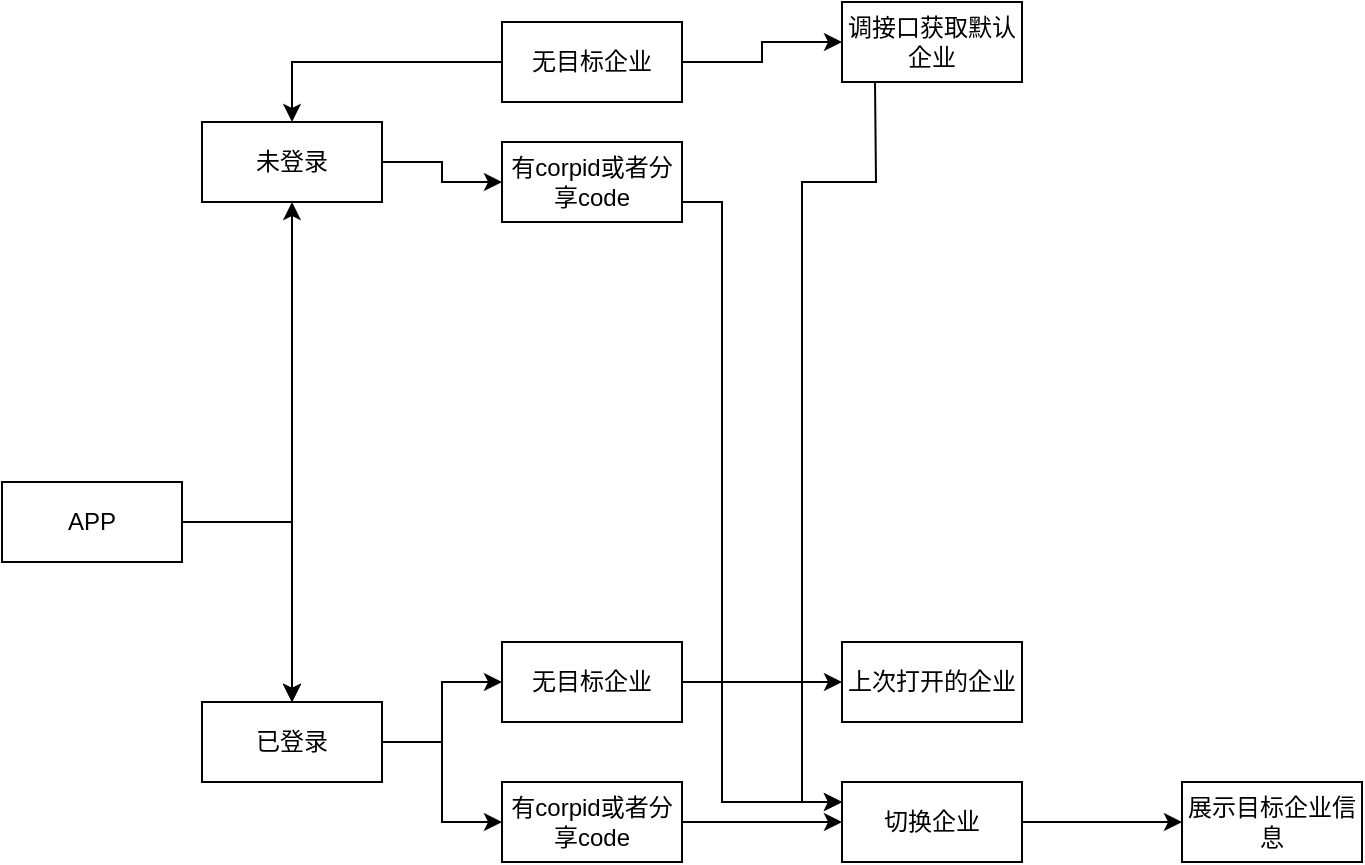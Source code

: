 <mxfile version="22.1.7" type="github">
  <diagram name="第 1 页" id="CyB_MUzlcBMw5WPOBaUJ">
    <mxGraphModel dx="1188" dy="626" grid="1" gridSize="10" guides="1" tooltips="1" connect="1" arrows="1" fold="1" page="1" pageScale="1" pageWidth="827" pageHeight="1169" math="0" shadow="0">
      <root>
        <mxCell id="0" />
        <mxCell id="1" parent="0" />
        <mxCell id="bUSSo5Cf8ad-M37H6iYF-4" value="" style="edgeStyle=orthogonalEdgeStyle;rounded=0;orthogonalLoop=1;jettySize=auto;html=1;" edge="1" parent="1" source="bUSSo5Cf8ad-M37H6iYF-2" target="bUSSo5Cf8ad-M37H6iYF-3">
          <mxGeometry relative="1" as="geometry" />
        </mxCell>
        <mxCell id="bUSSo5Cf8ad-M37H6iYF-5" value="" style="edgeStyle=orthogonalEdgeStyle;rounded=0;orthogonalLoop=1;jettySize=auto;html=1;" edge="1" parent="1" source="bUSSo5Cf8ad-M37H6iYF-2" target="bUSSo5Cf8ad-M37H6iYF-3">
          <mxGeometry relative="1" as="geometry" />
        </mxCell>
        <mxCell id="bUSSo5Cf8ad-M37H6iYF-6" value="" style="edgeStyle=orthogonalEdgeStyle;rounded=0;orthogonalLoop=1;jettySize=auto;html=1;" edge="1" parent="1" source="bUSSo5Cf8ad-M37H6iYF-2" target="bUSSo5Cf8ad-M37H6iYF-3">
          <mxGeometry relative="1" as="geometry" />
        </mxCell>
        <mxCell id="bUSSo5Cf8ad-M37H6iYF-11" value="" style="edgeStyle=orthogonalEdgeStyle;rounded=0;orthogonalLoop=1;jettySize=auto;html=1;" edge="1" parent="1" source="bUSSo5Cf8ad-M37H6iYF-2" target="bUSSo5Cf8ad-M37H6iYF-10">
          <mxGeometry relative="1" as="geometry" />
        </mxCell>
        <mxCell id="bUSSo5Cf8ad-M37H6iYF-2" value="APP" style="rounded=0;whiteSpace=wrap;html=1;" vertex="1" parent="1">
          <mxGeometry x="40" y="340" width="90" height="40" as="geometry" />
        </mxCell>
        <mxCell id="bUSSo5Cf8ad-M37H6iYF-21" value="" style="edgeStyle=orthogonalEdgeStyle;rounded=0;orthogonalLoop=1;jettySize=auto;html=1;" edge="1" parent="1" source="bUSSo5Cf8ad-M37H6iYF-3" target="bUSSo5Cf8ad-M37H6iYF-20">
          <mxGeometry relative="1" as="geometry" />
        </mxCell>
        <mxCell id="bUSSo5Cf8ad-M37H6iYF-23" value="" style="edgeStyle=orthogonalEdgeStyle;rounded=0;orthogonalLoop=1;jettySize=auto;html=1;" edge="1" parent="1" source="bUSSo5Cf8ad-M37H6iYF-3" target="bUSSo5Cf8ad-M37H6iYF-22">
          <mxGeometry relative="1" as="geometry" />
        </mxCell>
        <mxCell id="bUSSo5Cf8ad-M37H6iYF-3" value="已登录" style="rounded=0;whiteSpace=wrap;html=1;" vertex="1" parent="1">
          <mxGeometry x="140" y="450" width="90" height="40" as="geometry" />
        </mxCell>
        <mxCell id="bUSSo5Cf8ad-M37H6iYF-13" value="" style="edgeStyle=orthogonalEdgeStyle;rounded=0;orthogonalLoop=1;jettySize=auto;html=1;" edge="1" parent="1" source="bUSSo5Cf8ad-M37H6iYF-10" target="bUSSo5Cf8ad-M37H6iYF-12">
          <mxGeometry relative="1" as="geometry" />
        </mxCell>
        <mxCell id="bUSSo5Cf8ad-M37H6iYF-10" value="未登录" style="rounded=0;whiteSpace=wrap;html=1;" vertex="1" parent="1">
          <mxGeometry x="140" y="160" width="90" height="40" as="geometry" />
        </mxCell>
        <mxCell id="bUSSo5Cf8ad-M37H6iYF-41" style="edgeStyle=none;rounded=0;orthogonalLoop=1;jettySize=auto;html=1;exitX=1;exitY=0.75;exitDx=0;exitDy=0;" edge="1" parent="1" source="bUSSo5Cf8ad-M37H6iYF-12">
          <mxGeometry relative="1" as="geometry">
            <mxPoint x="460" y="500" as="targetPoint" />
            <Array as="points">
              <mxPoint x="400" y="200" />
              <mxPoint x="400" y="500" />
            </Array>
          </mxGeometry>
        </mxCell>
        <mxCell id="bUSSo5Cf8ad-M37H6iYF-12" value="有corpid或者分享code" style="rounded=0;whiteSpace=wrap;html=1;" vertex="1" parent="1">
          <mxGeometry x="290" y="170" width="90" height="40" as="geometry" />
        </mxCell>
        <mxCell id="bUSSo5Cf8ad-M37H6iYF-15" value="" style="edgeStyle=orthogonalEdgeStyle;rounded=0;orthogonalLoop=1;jettySize=auto;html=1;" edge="1" parent="1" source="bUSSo5Cf8ad-M37H6iYF-14" target="bUSSo5Cf8ad-M37H6iYF-10">
          <mxGeometry relative="1" as="geometry" />
        </mxCell>
        <mxCell id="bUSSo5Cf8ad-M37H6iYF-29" value="" style="edgeStyle=orthogonalEdgeStyle;rounded=0;orthogonalLoop=1;jettySize=auto;html=1;" edge="1" parent="1" source="bUSSo5Cf8ad-M37H6iYF-14" target="bUSSo5Cf8ad-M37H6iYF-28">
          <mxGeometry relative="1" as="geometry" />
        </mxCell>
        <mxCell id="bUSSo5Cf8ad-M37H6iYF-14" value="无目标企业" style="rounded=0;whiteSpace=wrap;html=1;" vertex="1" parent="1">
          <mxGeometry x="290" y="110" width="90" height="40" as="geometry" />
        </mxCell>
        <mxCell id="bUSSo5Cf8ad-M37H6iYF-25" value="" style="edgeStyle=orthogonalEdgeStyle;rounded=0;orthogonalLoop=1;jettySize=auto;html=1;" edge="1" parent="1" source="bUSSo5Cf8ad-M37H6iYF-20" target="bUSSo5Cf8ad-M37H6iYF-24">
          <mxGeometry relative="1" as="geometry" />
        </mxCell>
        <mxCell id="bUSSo5Cf8ad-M37H6iYF-20" value="无目标企业" style="rounded=0;whiteSpace=wrap;html=1;" vertex="1" parent="1">
          <mxGeometry x="290" y="420" width="90" height="40" as="geometry" />
        </mxCell>
        <mxCell id="bUSSo5Cf8ad-M37H6iYF-27" value="" style="edgeStyle=orthogonalEdgeStyle;rounded=0;orthogonalLoop=1;jettySize=auto;html=1;" edge="1" parent="1" source="bUSSo5Cf8ad-M37H6iYF-22" target="bUSSo5Cf8ad-M37H6iYF-26">
          <mxGeometry relative="1" as="geometry" />
        </mxCell>
        <mxCell id="bUSSo5Cf8ad-M37H6iYF-22" value="有corpid或者分享code" style="rounded=0;whiteSpace=wrap;html=1;" vertex="1" parent="1">
          <mxGeometry x="290" y="490" width="90" height="40" as="geometry" />
        </mxCell>
        <mxCell id="bUSSo5Cf8ad-M37H6iYF-24" value="上次打开的企业" style="rounded=0;whiteSpace=wrap;html=1;" vertex="1" parent="1">
          <mxGeometry x="460" y="420" width="90" height="40" as="geometry" />
        </mxCell>
        <mxCell id="bUSSo5Cf8ad-M37H6iYF-35" value="" style="edgeStyle=none;rounded=0;orthogonalLoop=1;jettySize=auto;html=1;" edge="1" parent="1" source="bUSSo5Cf8ad-M37H6iYF-26" target="bUSSo5Cf8ad-M37H6iYF-34">
          <mxGeometry relative="1" as="geometry" />
        </mxCell>
        <mxCell id="bUSSo5Cf8ad-M37H6iYF-26" value="切换企业" style="rounded=0;whiteSpace=wrap;html=1;" vertex="1" parent="1">
          <mxGeometry x="460" y="490" width="90" height="40" as="geometry" />
        </mxCell>
        <mxCell id="bUSSo5Cf8ad-M37H6iYF-40" style="edgeStyle=none;rounded=0;orthogonalLoop=1;jettySize=auto;html=1;exitX=0.25;exitY=1;exitDx=0;exitDy=0;entryX=0;entryY=0.25;entryDx=0;entryDy=0;" edge="1" parent="1" target="bUSSo5Cf8ad-M37H6iYF-26">
          <mxGeometry relative="1" as="geometry">
            <mxPoint x="449.32" y="502.32" as="targetPoint" />
            <mxPoint x="476.5" y="140" as="sourcePoint" />
            <Array as="points">
              <mxPoint x="477" y="190" />
              <mxPoint x="440" y="190" />
              <mxPoint x="440" y="500" />
            </Array>
          </mxGeometry>
        </mxCell>
        <mxCell id="bUSSo5Cf8ad-M37H6iYF-28" value="调接口获取默认企业" style="rounded=0;whiteSpace=wrap;html=1;" vertex="1" parent="1">
          <mxGeometry x="460" y="100" width="90" height="40" as="geometry" />
        </mxCell>
        <mxCell id="bUSSo5Cf8ad-M37H6iYF-34" value="展示目标企业信息" style="rounded=0;whiteSpace=wrap;html=1;" vertex="1" parent="1">
          <mxGeometry x="630" y="490" width="90" height="40" as="geometry" />
        </mxCell>
      </root>
    </mxGraphModel>
  </diagram>
</mxfile>
